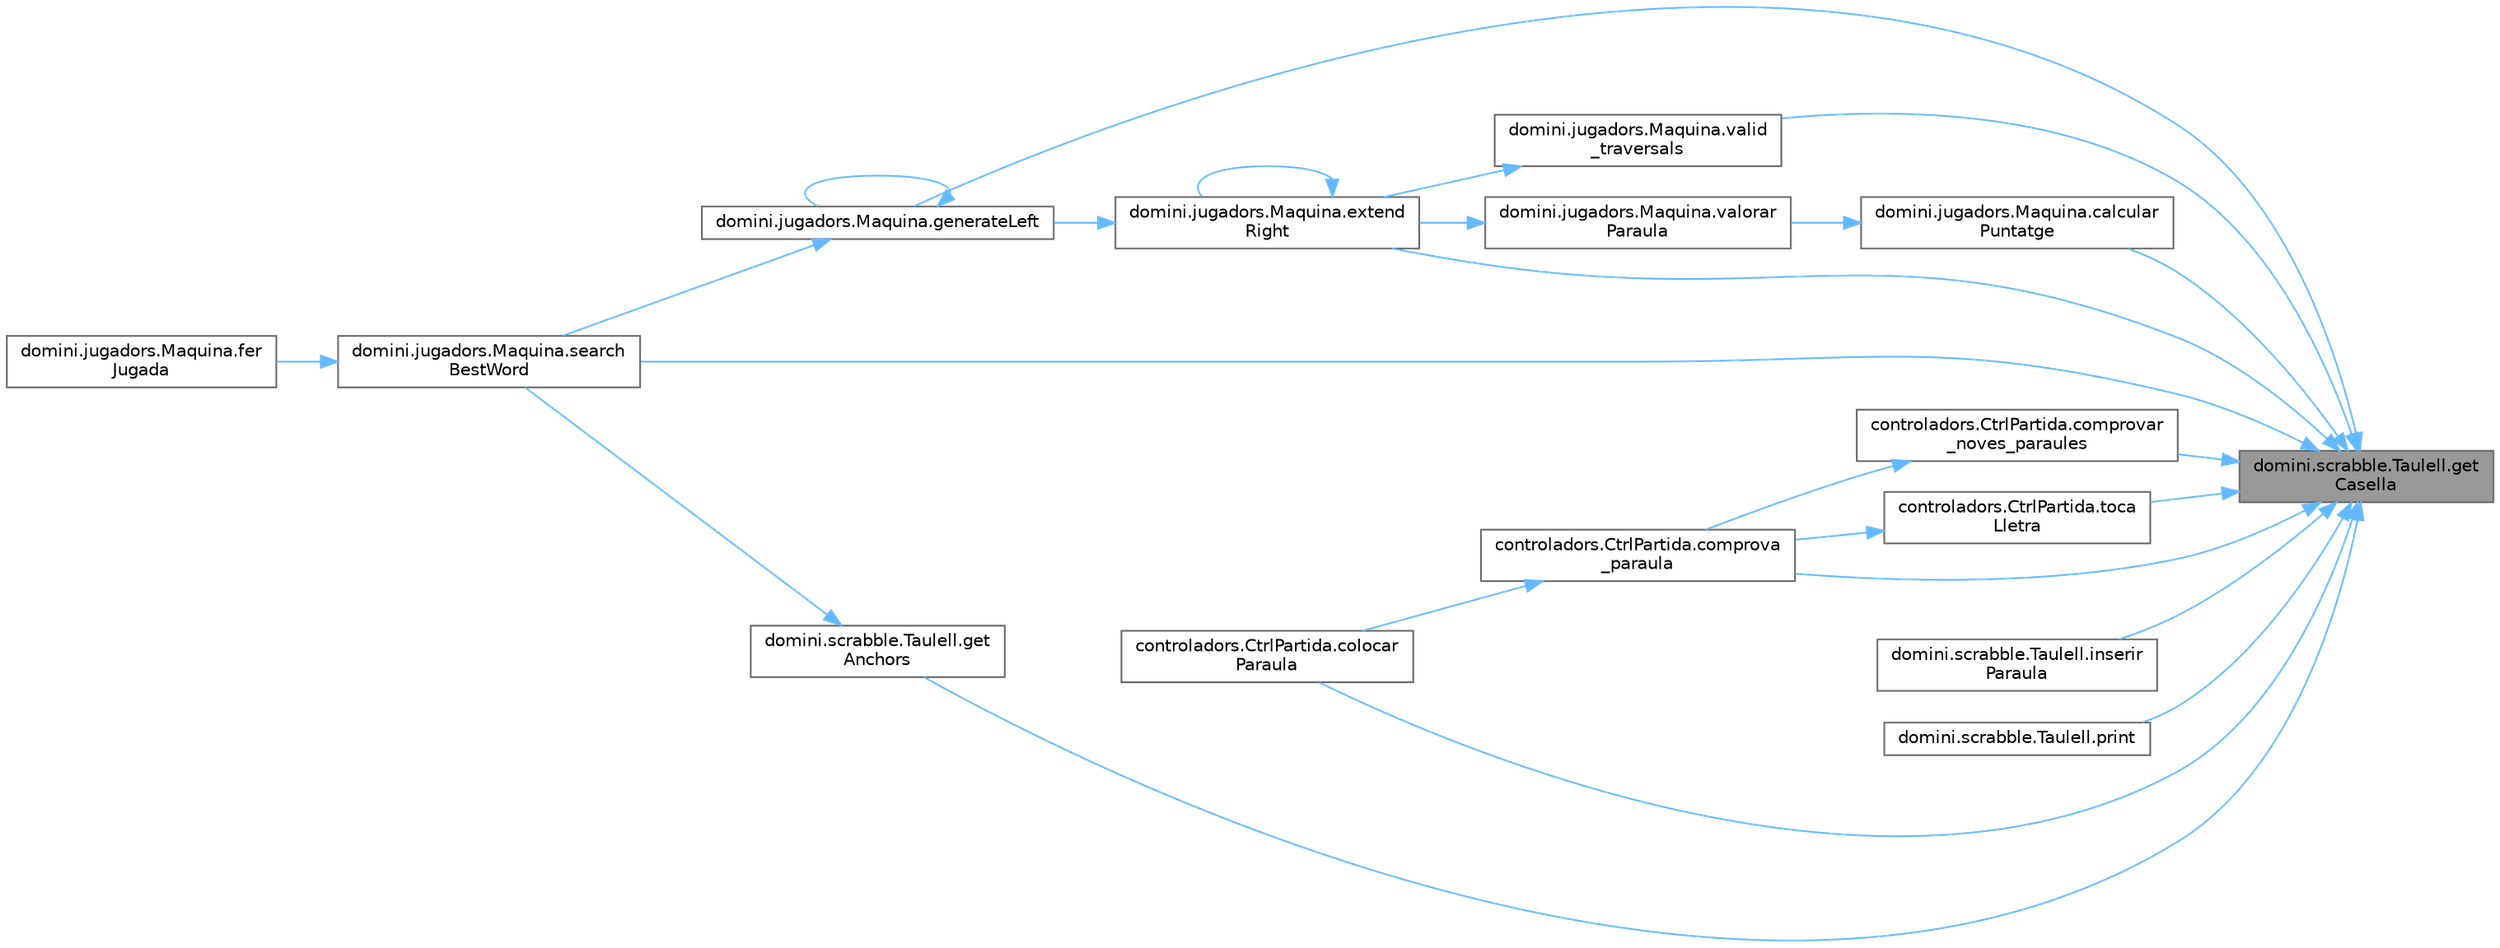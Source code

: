 digraph "domini.scrabble.Taulell.getCasella"
{
 // INTERACTIVE_SVG=YES
 // LATEX_PDF_SIZE
  bgcolor="transparent";
  edge [fontname=Helvetica,fontsize=10,labelfontname=Helvetica,labelfontsize=10];
  node [fontname=Helvetica,fontsize=10,shape=box,height=0.2,width=0.4];
  rankdir="RL";
  Node1 [id="Node000001",label="domini.scrabble.Taulell.get\lCasella",height=0.2,width=0.4,color="gray40", fillcolor="grey60", style="filled", fontcolor="black",tooltip="Donades unes coordenades, retorna la Casella que es troba en aquelles coordenades."];
  Node1 -> Node2 [id="edge1_Node000001_Node000002",dir="back",color="steelblue1",style="solid",tooltip=" "];
  Node2 [id="Node000002",label="domini.jugadors.Maquina.calcular\lPuntatge",height=0.2,width=0.4,color="grey40", fillcolor="white", style="filled",URL="$classdomini_1_1jugadors_1_1_maquina.html#a80169174406c5da6922feb0f4c854ac8",tooltip="Calcula la puntuació d'una paraula col·locada en el taulell."];
  Node2 -> Node3 [id="edge2_Node000002_Node000003",dir="back",color="steelblue1",style="solid",tooltip=" "];
  Node3 [id="Node000003",label="domini.jugadors.Maquina.valorar\lParaula",height=0.2,width=0.4,color="grey40", fillcolor="white", style="filled",URL="$classdomini_1_1jugadors_1_1_maquina.html#a247420aa69d81da6d3d1951d3b409a43",tooltip="Valora una paraula i actualitza la millor paraula trobada si és millor."];
  Node3 -> Node4 [id="edge3_Node000003_Node000004",dir="back",color="steelblue1",style="solid",tooltip=" "];
  Node4 [id="Node000004",label="domini.jugadors.Maquina.extend\lRight",height=0.2,width=0.4,color="grey40", fillcolor="white", style="filled",URL="$classdomini_1_1jugadors_1_1_maquina.html#a28fa4d863085aaaba920b95a47bf14b7",tooltip="Genera totes les paraules possibles a la dreta d'una subparaula prefix."];
  Node4 -> Node4 [id="edge4_Node000004_Node000004",dir="back",color="steelblue1",style="solid",tooltip=" "];
  Node4 -> Node5 [id="edge5_Node000004_Node000005",dir="back",color="steelblue1",style="solid",tooltip=" "];
  Node5 [id="Node000005",label="domini.jugadors.Maquina.generateLeft",height=0.2,width=0.4,color="grey40", fillcolor="white", style="filled",URL="$classdomini_1_1jugadors_1_1_maquina.html#a408520f7aa4d96099ecfa1bae76728b5",tooltip="Genera totes les subparaules prefix possibles cap a l'esquerra d'una casella anchor."];
  Node5 -> Node5 [id="edge6_Node000005_Node000005",dir="back",color="steelblue1",style="solid",tooltip=" "];
  Node5 -> Node6 [id="edge7_Node000005_Node000006",dir="back",color="steelblue1",style="solid",tooltip=" "];
  Node6 [id="Node000006",label="domini.jugadors.Maquina.search\lBestWord",height=0.2,width=0.4,color="grey40", fillcolor="white", style="filled",URL="$classdomini_1_1jugadors_1_1_maquina.html#afe864f5cb4ab5895e149c5aad0235400",tooltip="Busca la millor paraula en una direcció específica (horitzontal o vertical)."];
  Node6 -> Node7 [id="edge8_Node000006_Node000007",dir="back",color="steelblue1",style="solid",tooltip=" "];
  Node7 [id="Node000007",label="domini.jugadors.Maquina.fer\lJugada",height=0.2,width=0.4,color="grey40", fillcolor="white", style="filled",URL="$classdomini_1_1jugadors_1_1_maquina.html#a8b1f4889bc62ca862e4f87e55c66871e",tooltip="Busca la paraula amb la puntuació més alta donats un taulell i un diccionari."];
  Node1 -> Node8 [id="edge9_Node000001_Node000008",dir="back",color="steelblue1",style="solid",tooltip=" "];
  Node8 [id="Node000008",label="controladors.CtrlPartida.colocar\lParaula",height=0.2,width=0.4,color="grey40", fillcolor="white", style="filled",URL="$classcontroladors_1_1_ctrl_partida.html#ad0f7d5edb502bc4956cfd54612209ea7",tooltip="Col·loca una paraula al taulell."];
  Node1 -> Node9 [id="edge10_Node000001_Node000009",dir="back",color="steelblue1",style="solid",tooltip=" "];
  Node9 [id="Node000009",label="controladors.CtrlPartida.comprova\l_paraula",height=0.2,width=0.4,color="grey40", fillcolor="white", style="filled",URL="$classcontroladors_1_1_ctrl_partida.html#a11dd5c5c7252681872e3ba7baf8213a8",tooltip="Comprova si una paraula és vàlida."];
  Node9 -> Node8 [id="edge11_Node000009_Node000008",dir="back",color="steelblue1",style="solid",tooltip=" "];
  Node1 -> Node10 [id="edge12_Node000001_Node000010",dir="back",color="steelblue1",style="solid",tooltip=" "];
  Node10 [id="Node000010",label="controladors.CtrlPartida.comprovar\l_noves_paraules",height=0.2,width=0.4,color="grey40", fillcolor="white", style="filled",URL="$classcontroladors_1_1_ctrl_partida.html#a55c08c7767d17dd7d8b4ae00d33b1fe7",tooltip="Comprova si una lletra és vàlida per a una casella que formi paraula transversal vertical."];
  Node10 -> Node9 [id="edge13_Node000010_Node000009",dir="back",color="steelblue1",style="solid",tooltip=" "];
  Node1 -> Node4 [id="edge14_Node000001_Node000004",dir="back",color="steelblue1",style="solid",tooltip=" "];
  Node1 -> Node5 [id="edge15_Node000001_Node000005",dir="back",color="steelblue1",style="solid",tooltip=" "];
  Node1 -> Node11 [id="edge16_Node000001_Node000011",dir="back",color="steelblue1",style="solid",tooltip=" "];
  Node11 [id="Node000011",label="domini.scrabble.Taulell.get\lAnchors",height=0.2,width=0.4,color="grey40", fillcolor="white", style="filled",URL="$classdomini_1_1scrabble_1_1_taulell.html#ad10763e1db2abab4a552e5d99b693db7",tooltip="Retorna un Set amb les coordenades de les caselles que son anchors."];
  Node11 -> Node6 [id="edge17_Node000011_Node000006",dir="back",color="steelblue1",style="solid",tooltip=" "];
  Node1 -> Node12 [id="edge18_Node000001_Node000012",dir="back",color="steelblue1",style="solid",tooltip=" "];
  Node12 [id="Node000012",label="domini.scrabble.Taulell.inserir\lParaula",height=0.2,width=0.4,color="grey40", fillcolor="white", style="filled",URL="$classdomini_1_1scrabble_1_1_taulell.html#ab0d90c6619b4237ae0dff2190e991843",tooltip="Insereix una paraula al Taulell."];
  Node1 -> Node13 [id="edge19_Node000001_Node000013",dir="back",color="steelblue1",style="solid",tooltip=" "];
  Node13 [id="Node000013",label="domini.scrabble.Taulell.print",height=0.2,width=0.4,color="grey40", fillcolor="white", style="filled",URL="$classdomini_1_1scrabble_1_1_taulell.html#ac2c62e3051ec0a2452f74c4a39c15598",tooltip="Mètode per imprimir el taulell per pantalla."];
  Node1 -> Node6 [id="edge20_Node000001_Node000006",dir="back",color="steelblue1",style="solid",tooltip=" "];
  Node1 -> Node14 [id="edge21_Node000001_Node000014",dir="back",color="steelblue1",style="solid",tooltip=" "];
  Node14 [id="Node000014",label="controladors.CtrlPartida.toca\lLletra",height=0.2,width=0.4,color="grey40", fillcolor="white", style="filled",URL="$classcontroladors_1_1_ctrl_partida.html#ab2365dd846883b62c30985d553d5e0da",tooltip="Comprova si una paraula col·locada toca alguna lletra existent al taulell."];
  Node14 -> Node9 [id="edge22_Node000014_Node000009",dir="back",color="steelblue1",style="solid",tooltip=" "];
  Node1 -> Node15 [id="edge23_Node000001_Node000015",dir="back",color="steelblue1",style="solid",tooltip=" "];
  Node15 [id="Node000015",label="domini.jugadors.Maquina.valid\l_traversals",height=0.2,width=0.4,color="grey40", fillcolor="white", style="filled",URL="$classdomini_1_1jugadors_1_1_maquina.html#a57c533590571f4918ebd03a0b0d4819b",tooltip="Comprova si una lletra és vàlida per a una casella que formi paraula transversal vertical."];
  Node15 -> Node4 [id="edge24_Node000015_Node000004",dir="back",color="steelblue1",style="solid",tooltip=" "];
}

